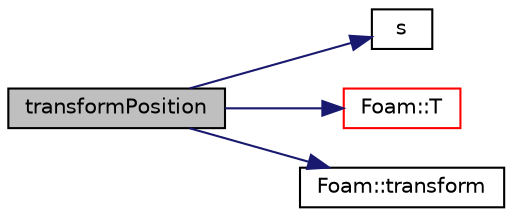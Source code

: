 digraph "transformPosition"
{
  bgcolor="transparent";
  edge [fontname="Helvetica",fontsize="10",labelfontname="Helvetica",labelfontsize="10"];
  node [fontname="Helvetica",fontsize="10",shape=record];
  rankdir="LR";
  Node2896 [label="transformPosition",height=0.2,width=0.4,color="black", fillcolor="grey75", style="filled", fontcolor="black"];
  Node2896 -> Node2897 [color="midnightblue",fontsize="10",style="solid",fontname="Helvetica"];
  Node2897 [label="s",height=0.2,width=0.4,color="black",URL="$a19343.html#abb9c4233033fad2ad0206cd4adad3b9f"];
  Node2896 -> Node2898 [color="midnightblue",fontsize="10",style="solid",fontname="Helvetica"];
  Node2898 [label="Foam::T",height=0.2,width=0.4,color="red",URL="$a21851.html#ae57fda0abb14bb0944947c463c6e09d4"];
  Node2896 -> Node2903 [color="midnightblue",fontsize="10",style="solid",fontname="Helvetica"];
  Node2903 [label="Foam::transform",height=0.2,width=0.4,color="black",URL="$a21851.html#a919915170941701c1223291531ad010c"];
}
